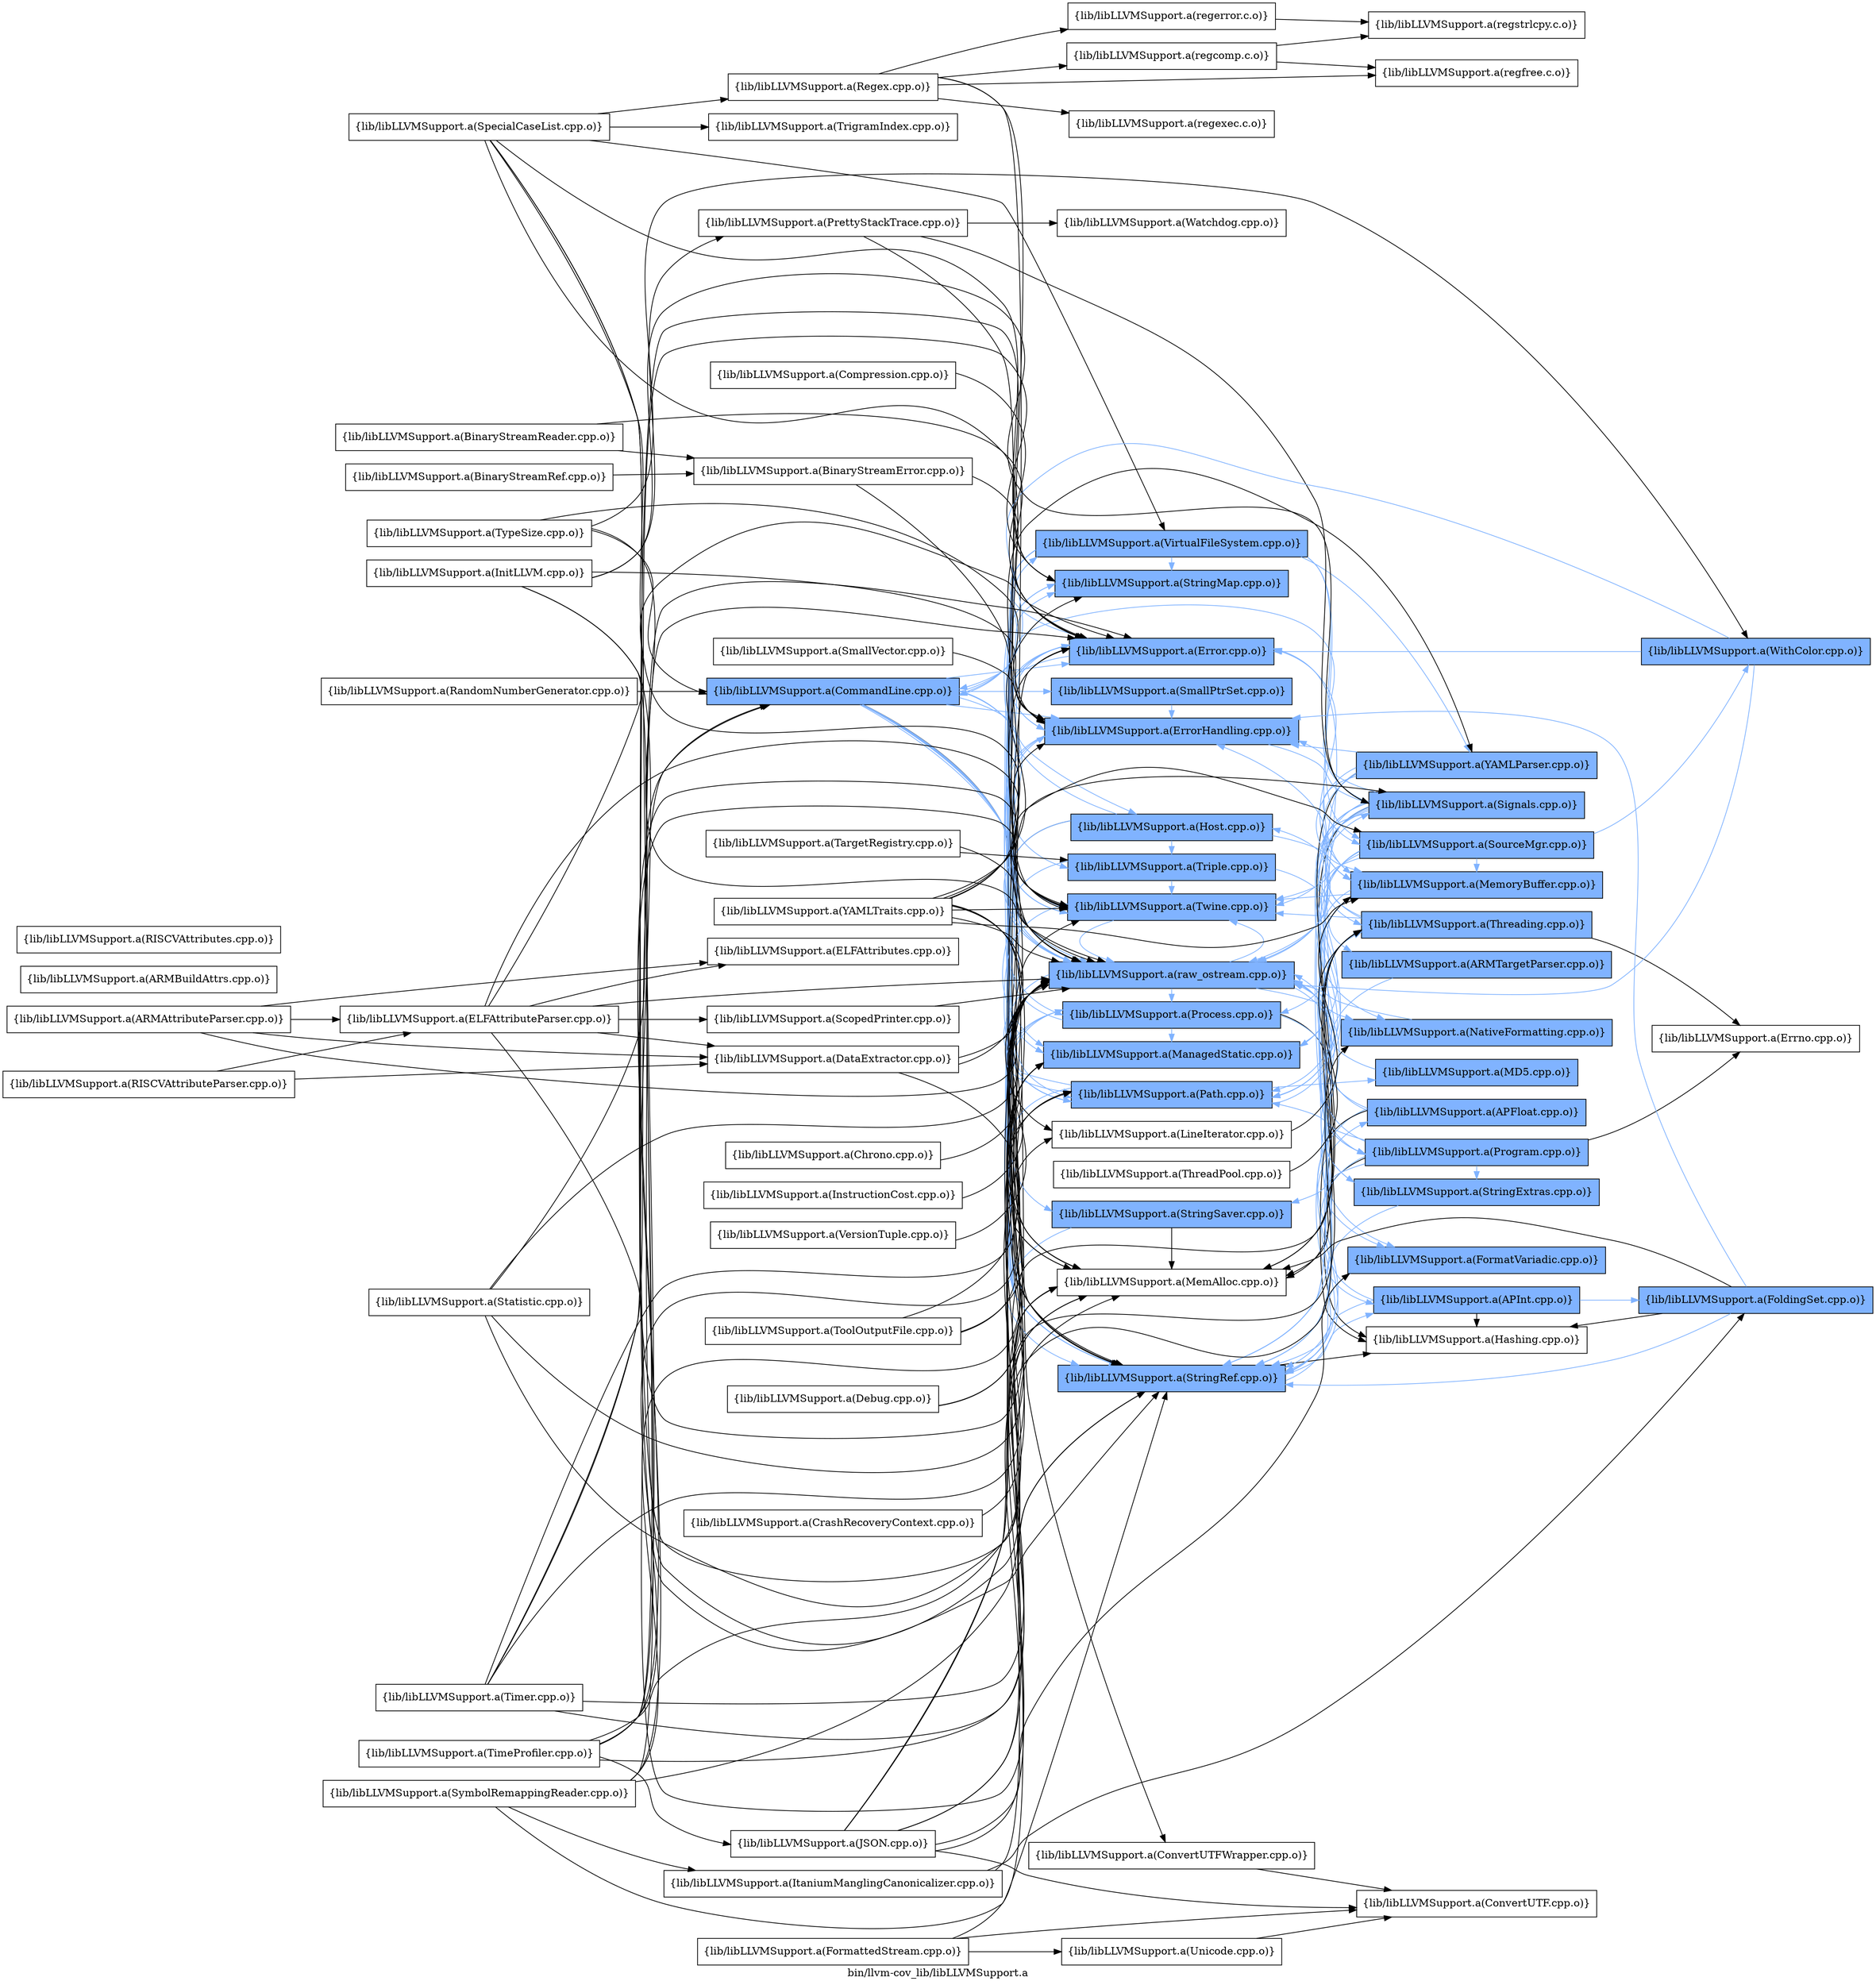 digraph "bin/llvm-cov_lib/libLLVMSupport.a" {
	label="bin/llvm-cov_lib/libLLVMSupport.a";
	rankdir=LR;
	{ rank=same; Node0x55c31b984e78;  }
	{ rank=same; Node0x55c31b9833e8; Node0x55c31b9837a8; Node0x55c31b983cf8; Node0x55c31b97ee88; Node0x55c31b97fb08; Node0x55c31b97cdb8; Node0x55c31b97f888; Node0x55c31b97f108; Node0x55c31b97f518; Node0x55c31b97d998; Node0x55c31b97c098; Node0x55c31b97c188; Node0x55c31b97b2d8; Node0x55c31b97ddf8; Node0x55c31b982358; Node0x55c31b97fbf8;  }
	{ rank=same; Node0x55c31b983438; Node0x55c31b97ca48; Node0x55c31b982f88; Node0x55c31b97ed48; Node0x55c31b97dc18; Node0x55c31b9847e8; Node0x55c31b97c778; Node0x55c31b980198; Node0x55c31b97ba08; Node0x55c31b97cbd8; Node0x55c31b980b48; Node0x55c31b97db78; Node0x55c31b97c3b8; Node0x55c31b982588; Node0x55c31b97bb48;  }
	{ rank=same; Node0x55c31b984e78;  }
	{ rank=same; Node0x55c31b9833e8; Node0x55c31b9837a8; Node0x55c31b983cf8; Node0x55c31b97ee88; Node0x55c31b97fb08; Node0x55c31b97cdb8; Node0x55c31b97f888; Node0x55c31b97f108; Node0x55c31b97f518; Node0x55c31b97d998; Node0x55c31b97c098; Node0x55c31b97c188; Node0x55c31b97b2d8; Node0x55c31b97ddf8; Node0x55c31b982358; Node0x55c31b97fbf8;  }
	{ rank=same; Node0x55c31b983438; Node0x55c31b97ca48; Node0x55c31b982f88; Node0x55c31b97ed48; Node0x55c31b97dc18; Node0x55c31b9847e8; Node0x55c31b97c778; Node0x55c31b980198; Node0x55c31b97ba08; Node0x55c31b97cbd8; Node0x55c31b980b48; Node0x55c31b97db78; Node0x55c31b97c3b8; Node0x55c31b982588; Node0x55c31b97bb48;  }

	Node0x55c31b984e78 [shape=record,shape=box,group=1,style=filled,fillcolor="0.600000 0.5 1",label="{lib/libLLVMSupport.a(CommandLine.cpp.o)}"];
	Node0x55c31b984e78 -> Node0x55c31b9833e8;
	Node0x55c31b984e78 -> Node0x55c31b9837a8[color="0.600000 0.5 1"];
	Node0x55c31b984e78 -> Node0x55c31b983cf8[color="0.600000 0.5 1"];
	Node0x55c31b984e78 -> Node0x55c31b97ee88[color="0.600000 0.5 1"];
	Node0x55c31b984e78 -> Node0x55c31b97fb08;
	Node0x55c31b984e78 -> Node0x55c31b97cdb8[color="0.600000 0.5 1"];
	Node0x55c31b984e78 -> Node0x55c31b97f888[color="0.600000 0.5 1"];
	Node0x55c31b984e78 -> Node0x55c31b97f108[color="0.600000 0.5 1"];
	Node0x55c31b984e78 -> Node0x55c31b97f518[color="0.600000 0.5 1"];
	Node0x55c31b984e78 -> Node0x55c31b97d998[color="0.600000 0.5 1"];
	Node0x55c31b984e78 -> Node0x55c31b97c098[color="0.600000 0.5 1"];
	Node0x55c31b984e78 -> Node0x55c31b97c188[color="0.600000 0.5 1"];
	Node0x55c31b984e78 -> Node0x55c31b97b2d8[color="0.600000 0.5 1"];
	Node0x55c31b984e78 -> Node0x55c31b97ddf8[color="0.600000 0.5 1"];
	Node0x55c31b984e78 -> Node0x55c31b982358[color="0.600000 0.5 1"];
	Node0x55c31b984e78 -> Node0x55c31b97fbf8[color="0.600000 0.5 1"];
	Node0x55c31b9822b8 [shape=record,shape=box,group=0,label="{lib/libLLVMSupport.a(InitLLVM.cpp.o)}"];
	Node0x55c31b9822b8 -> Node0x55c31b983cf8;
	Node0x55c31b9822b8 -> Node0x55c31b97ee88;
	Node0x55c31b9822b8 -> Node0x55c31b97fb08;
	Node0x55c31b9822b8 -> Node0x55c31b97d3a8;
	Node0x55c31b9822b8 -> Node0x55c31b97ca48;
	Node0x55c31b97f518 [shape=record,shape=box,group=1,style=filled,fillcolor="0.600000 0.5 1",label="{lib/libLLVMSupport.a(StringRef.cpp.o)}"];
	Node0x55c31b97f518 -> Node0x55c31b9837a8[color="0.600000 0.5 1"];
	Node0x55c31b97f518 -> Node0x55c31b97ed48[color="0.600000 0.5 1"];
	Node0x55c31b97f518 -> Node0x55c31b97dc18[color="0.600000 0.5 1"];
	Node0x55c31b97f518 -> Node0x55c31b9847e8;
	Node0x55c31b97b2d8 [shape=record,shape=box,group=1,style=filled,fillcolor="0.600000 0.5 1",label="{lib/libLLVMSupport.a(raw_ostream.cpp.o)}"];
	Node0x55c31b97b2d8 -> Node0x55c31b9837a8[color="0.600000 0.5 1"];
	Node0x55c31b97b2d8 -> Node0x55c31b983cf8[color="0.600000 0.5 1"];
	Node0x55c31b97b2d8 -> Node0x55c31b980b48[color="0.600000 0.5 1"];
	Node0x55c31b97b2d8 -> Node0x55c31b97db78[color="0.600000 0.5 1"];
	Node0x55c31b97b2d8 -> Node0x55c31b97c098[color="0.600000 0.5 1"];
	Node0x55c31b97b2d8 -> Node0x55c31b982358[color="0.600000 0.5 1"];
	Node0x55c31b97b2d8 -> Node0x55c31b97fbf8[color="0.600000 0.5 1"];
	Node0x55c31b97b2d8 -> Node0x55c31b97c3b8[color="0.600000 0.5 1"];
	Node0x55c31b982358 [shape=record,shape=box,group=1,style=filled,fillcolor="0.600000 0.5 1",label="{lib/libLLVMSupport.a(Path.cpp.o)}"];
	Node0x55c31b982358 -> Node0x55c31b9837a8[color="0.600000 0.5 1"];
	Node0x55c31b982358 -> Node0x55c31b97f518[color="0.600000 0.5 1"];
	Node0x55c31b982358 -> Node0x55c31b97c098[color="0.600000 0.5 1"];
	Node0x55c31b982358 -> Node0x55c31b982588[color="0.600000 0.5 1"];
	Node0x55c31b982358 -> Node0x55c31b97fbf8[color="0.600000 0.5 1"];
	Node0x55c31b982358 -> Node0x55c31b97ca48[color="0.600000 0.5 1"];
	Node0x55c31b97fbf8 [shape=record,shape=box,group=1,style=filled,fillcolor="0.600000 0.5 1",label="{lib/libLLVMSupport.a(Process.cpp.o)}"];
	Node0x55c31b97fbf8 -> Node0x55c31b9837a8[color="0.600000 0.5 1"];
	Node0x55c31b97fbf8 -> Node0x55c31b97ee88[color="0.600000 0.5 1"];
	Node0x55c31b97fbf8 -> Node0x55c31b97bb48[color="0.600000 0.5 1"];
	Node0x55c31b97fbf8 -> Node0x55c31b97f518[color="0.600000 0.5 1"];
	Node0x55c31b97fbf8 -> Node0x55c31b9847e8;
	Node0x55c31b97fbf8 -> Node0x55c31b982358[color="0.600000 0.5 1"];
	Node0x55c31b9837a8 [shape=record,shape=box,group=1,style=filled,fillcolor="0.600000 0.5 1",label="{lib/libLLVMSupport.a(Error.cpp.o)}"];
	Node0x55c31b9837a8 -> Node0x55c31b983cf8[color="0.600000 0.5 1"];
	Node0x55c31b9837a8 -> Node0x55c31b97ee88[color="0.600000 0.5 1"];
	Node0x55c31b9837a8 -> Node0x55c31b97c098[color="0.600000 0.5 1"];
	Node0x55c31b9837a8 -> Node0x55c31b97b2d8[color="0.600000 0.5 1"];
	Node0x55c31b97fb08 [shape=record,shape=box,group=0,label="{lib/libLLVMSupport.a(MemAlloc.cpp.o)}"];
	Node0x55c31b980198 [shape=record,shape=box,group=1,style=filled,fillcolor="0.600000 0.5 1",label="{lib/libLLVMSupport.a(MemoryBuffer.cpp.o)}"];
	Node0x55c31b980198 -> Node0x55c31b9837a8[color="0.600000 0.5 1"];
	Node0x55c31b980198 -> Node0x55c31b97c098[color="0.600000 0.5 1"];
	Node0x55c31b980198 -> Node0x55c31b982358[color="0.600000 0.5 1"];
	Node0x55c31b980198 -> Node0x55c31b97fbf8[color="0.600000 0.5 1"];
	Node0x55c31b980198 -> Node0x55c31b97c3b8[color="0.600000 0.5 1"];
	Node0x55c31b97cdb8 [shape=record,shape=box,group=1,style=filled,fillcolor="0.600000 0.5 1",label="{lib/libLLVMSupport.a(SmallPtrSet.cpp.o)}"];
	Node0x55c31b97cdb8 -> Node0x55c31b983cf8[color="0.600000 0.5 1"];
	Node0x55c31b984ce8 [shape=record,shape=box,group=0,label="{lib/libLLVMSupport.a(Chrono.cpp.o)}"];
	Node0x55c31b984ce8 -> Node0x55c31b97b2d8;
	Node0x55c31b97c2c8 [shape=record,shape=box,group=0,label="{lib/libLLVMSupport.a(SpecialCaseList.cpp.o)}"];
	Node0x55c31b97c2c8 -> Node0x55c31b983cf8;
	Node0x55c31b97c2c8 -> Node0x55c31b97fb08;
	Node0x55c31b97c2c8 -> Node0x55c31b97d5d8;
	Node0x55c31b97c2c8 -> Node0x55c31b97f888;
	Node0x55c31b97c2c8 -> Node0x55c31b97f518;
	Node0x55c31b97c2c8 -> Node0x55c31b9831b8;
	Node0x55c31b97c2c8 -> Node0x55c31b97c098;
	Node0x55c31b97c2c8 -> Node0x55c31b97c188;
	Node0x55c31b97f888 [shape=record,shape=box,group=1,style=filled,fillcolor="0.600000 0.5 1",label="{lib/libLLVMSupport.a(StringMap.cpp.o)}"];
	Node0x55c31b97f888 -> Node0x55c31b983cf8[color="0.600000 0.5 1"];
	Node0x55c31b983b68 [shape=record,shape=box,group=0,label="{lib/libLLVMSupport.a(ThreadPool.cpp.o)}"];
	Node0x55c31b983b68 -> Node0x55c31b982f88;
	Node0x55c31b982ee8 [shape=record,shape=box,group=0,label="{lib/libLLVMSupport.a(ToolOutputFile.cpp.o)}"];
	Node0x55c31b982ee8 -> Node0x55c31b97b2d8;
	Node0x55c31b982ee8 -> Node0x55c31b982358;
	Node0x55c31b982ee8 -> Node0x55c31b97ca48;
	Node0x55c31b97d998 [shape=record,shape=box,group=1,style=filled,fillcolor="0.600000 0.5 1",label="{lib/libLLVMSupport.a(Triple.cpp.o)}"];
	Node0x55c31b97d998 -> Node0x55c31b97f518[color="0.600000 0.5 1"];
	Node0x55c31b97d998 -> Node0x55c31b97c778[color="0.600000 0.5 1"];
	Node0x55c31b97d998 -> Node0x55c31b97c098[color="0.600000 0.5 1"];
	Node0x55c31b97c098 [shape=record,shape=box,group=1,style=filled,fillcolor="0.600000 0.5 1",label="{lib/libLLVMSupport.a(Twine.cpp.o)}"];
	Node0x55c31b97c098 -> Node0x55c31b97b2d8[color="0.600000 0.5 1"];
	Node0x55c31b97c188 [shape=record,shape=box,group=1,style=filled,fillcolor="0.600000 0.5 1",label="{lib/libLLVMSupport.a(VirtualFileSystem.cpp.o)}"];
	Node0x55c31b97c188 -> Node0x55c31b9837a8[color="0.600000 0.5 1"];
	Node0x55c31b97c188 -> Node0x55c31b97fb08;
	Node0x55c31b97c188 -> Node0x55c31b980198[color="0.600000 0.5 1"];
	Node0x55c31b97c188 -> Node0x55c31b97f888[color="0.600000 0.5 1"];
	Node0x55c31b97c188 -> Node0x55c31b97f518[color="0.600000 0.5 1"];
	Node0x55c31b97c188 -> Node0x55c31b97c098[color="0.600000 0.5 1"];
	Node0x55c31b97c188 -> Node0x55c31b97ba08[color="0.600000 0.5 1"];
	Node0x55c31b97c188 -> Node0x55c31b97cbd8[color="0.600000 0.5 1"];
	Node0x55c31b97c188 -> Node0x55c31b97b2d8[color="0.600000 0.5 1"];
	Node0x55c31b97c188 -> Node0x55c31b982358[color="0.600000 0.5 1"];
	Node0x55c31b97c3b8 [shape=record,shape=box,group=1,style=filled,fillcolor="0.600000 0.5 1",label="{lib/libLLVMSupport.a(Program.cpp.o)}"];
	Node0x55c31b97c3b8 -> Node0x55c31b97fb08;
	Node0x55c31b97c3b8 -> Node0x55c31b97bb48[color="0.600000 0.5 1"];
	Node0x55c31b97c3b8 -> Node0x55c31b97f108[color="0.600000 0.5 1"];
	Node0x55c31b97c3b8 -> Node0x55c31b97f518[color="0.600000 0.5 1"];
	Node0x55c31b97c3b8 -> Node0x55c31b97b2d8[color="0.600000 0.5 1"];
	Node0x55c31b97c3b8 -> Node0x55c31b982358[color="0.600000 0.5 1"];
	Node0x55c31b97c3b8 -> Node0x55c31b97cc28;
	Node0x55c31b9802d8 [shape=record,shape=box,group=0,label="{lib/libLLVMSupport.a(JSON.cpp.o)}"];
	Node0x55c31b9802d8 -> Node0x55c31b983438;
	Node0x55c31b9802d8 -> Node0x55c31b9837a8;
	Node0x55c31b9802d8 -> Node0x55c31b980b48;
	Node0x55c31b9802d8 -> Node0x55c31b97fb08;
	Node0x55c31b9802d8 -> Node0x55c31b97db78;
	Node0x55c31b9802d8 -> Node0x55c31b97f518;
	Node0x55c31b9802d8 -> Node0x55c31b97c098;
	Node0x55c31b9802d8 -> Node0x55c31b97b2d8;
	Node0x55c31b97d5d8 [shape=record,shape=box,group=0,label="{lib/libLLVMSupport.a(Regex.cpp.o)}"];
	Node0x55c31b97d5d8 -> Node0x55c31b97f518;
	Node0x55c31b97d5d8 -> Node0x55c31b97c098;
	Node0x55c31b97d5d8 -> Node0x55c31b97baa8;
	Node0x55c31b97d5d8 -> Node0x55c31b97fba8;
	Node0x55c31b97d5d8 -> Node0x55c31b97ef28;
	Node0x55c31b97d5d8 -> Node0x55c31b97f5b8;
	Node0x55c31b9812c8 [shape=record,shape=box,group=0,label="{lib/libLLVMSupport.a(LineIterator.cpp.o)}"];
	Node0x55c31b9812c8 -> Node0x55c31b980198;
	Node0x55c31b97bb48 [shape=record,shape=box,group=1,style=filled,fillcolor="0.600000 0.5 1",label="{lib/libLLVMSupport.a(StringExtras.cpp.o)}"];
	Node0x55c31b97bb48 -> Node0x55c31b97f518[color="0.600000 0.5 1"];
	Node0x55c31b97bb48 -> Node0x55c31b97b2d8[color="0.600000 0.5 1"];
	Node0x55c31b9833e8 [shape=record,shape=box,group=0,label="{lib/libLLVMSupport.a(ConvertUTFWrapper.cpp.o)}"];
	Node0x55c31b9833e8 -> Node0x55c31b983438;
	Node0x55c31b983cf8 [shape=record,shape=box,group=1,style=filled,fillcolor="0.600000 0.5 1",label="{lib/libLLVMSupport.a(ErrorHandling.cpp.o)}"];
	Node0x55c31b983cf8 -> Node0x55c31b97c098[color="0.600000 0.5 1"];
	Node0x55c31b983cf8 -> Node0x55c31b97b2d8[color="0.600000 0.5 1"];
	Node0x55c31b983cf8 -> Node0x55c31b97ca48[color="0.600000 0.5 1"];
	Node0x55c31b97ee88 [shape=record,shape=box,group=1,style=filled,fillcolor="0.600000 0.5 1",label="{lib/libLLVMSupport.a(ManagedStatic.cpp.o)}"];
	Node0x55c31b97ee88 -> Node0x55c31b982f88[color="0.600000 0.5 1"];
	Node0x55c31b97f108 [shape=record,shape=box,group=1,style=filled,fillcolor="0.600000 0.5 1",label="{lib/libLLVMSupport.a(StringSaver.cpp.o)}"];
	Node0x55c31b97f108 -> Node0x55c31b97fb08;
	Node0x55c31b97f108 -> Node0x55c31b97f518[color="0.600000 0.5 1"];
	Node0x55c31b97ddf8 [shape=record,shape=box,group=1,style=filled,fillcolor="0.600000 0.5 1",label="{lib/libLLVMSupport.a(Host.cpp.o)}"];
	Node0x55c31b97ddf8 -> Node0x55c31b97fb08;
	Node0x55c31b97ddf8 -> Node0x55c31b980198[color="0.600000 0.5 1"];
	Node0x55c31b97ddf8 -> Node0x55c31b97f888[color="0.600000 0.5 1"];
	Node0x55c31b97ddf8 -> Node0x55c31b97f518[color="0.600000 0.5 1"];
	Node0x55c31b97ddf8 -> Node0x55c31b97d998[color="0.600000 0.5 1"];
	Node0x55c31b97ddf8 -> Node0x55c31b97b2d8[color="0.600000 0.5 1"];
	Node0x55c31b983438 [shape=record,shape=box,group=0,label="{lib/libLLVMSupport.a(ConvertUTF.cpp.o)}"];
	Node0x55c31b97ca48 [shape=record,shape=box,group=1,style=filled,fillcolor="0.600000 0.5 1",label="{lib/libLLVMSupport.a(Signals.cpp.o)}"];
	Node0x55c31b97ca48 -> Node0x55c31b984e78[color="0.600000 0.5 1"];
	Node0x55c31b97ca48 -> Node0x55c31b983cf8[color="0.600000 0.5 1"];
	Node0x55c31b97ca48 -> Node0x55c31b980b48[color="0.600000 0.5 1"];
	Node0x55c31b97ca48 -> Node0x55c31b97ee88[color="0.600000 0.5 1"];
	Node0x55c31b97ca48 -> Node0x55c31b97fb08;
	Node0x55c31b97ca48 -> Node0x55c31b980198[color="0.600000 0.5 1"];
	Node0x55c31b97ca48 -> Node0x55c31b97db78[color="0.600000 0.5 1"];
	Node0x55c31b97ca48 -> Node0x55c31b97f518[color="0.600000 0.5 1"];
	Node0x55c31b97ca48 -> Node0x55c31b97c098[color="0.600000 0.5 1"];
	Node0x55c31b97ca48 -> Node0x55c31b97b2d8[color="0.600000 0.5 1"];
	Node0x55c31b97ca48 -> Node0x55c31b982358[color="0.600000 0.5 1"];
	Node0x55c31b97ca48 -> Node0x55c31b97c3b8[color="0.600000 0.5 1"];
	Node0x55c31b97ca48 -> Node0x55c31b982f88[color="0.600000 0.5 1"];
	Node0x55c31b981bd8 [shape=record,shape=box,group=0,label="{lib/libLLVMSupport.a(Debug.cpp.o)}"];
	Node0x55c31b981bd8 -> Node0x55c31b97ee88;
	Node0x55c31b981bd8 -> Node0x55c31b97b2d8;
	Node0x55c31b97d3a8 [shape=record,shape=box,group=0,label="{lib/libLLVMSupport.a(PrettyStackTrace.cpp.o)}"];
	Node0x55c31b97d3a8 -> Node0x55c31b97b2d8;
	Node0x55c31b97d3a8 -> Node0x55c31b97ca48;
	Node0x55c31b97d3a8 -> Node0x55c31b983c08;
	Node0x55c31b980b48 [shape=record,shape=box,group=1,style=filled,fillcolor="0.600000 0.5 1",label="{lib/libLLVMSupport.a(FormatVariadic.cpp.o)}"];
	Node0x55c31b980b48 -> Node0x55c31b97f518[color="0.600000 0.5 1"];
	Node0x55c31b97db78 [shape=record,shape=box,group=1,style=filled,fillcolor="0.600000 0.5 1",label="{lib/libLLVMSupport.a(NativeFormatting.cpp.o)}"];
	Node0x55c31b97db78 -> Node0x55c31b97b2d8[color="0.600000 0.5 1"];
	Node0x55c31b982f88 [shape=record,shape=box,group=1,style=filled,fillcolor="0.600000 0.5 1",label="{lib/libLLVMSupport.a(Threading.cpp.o)}"];
	Node0x55c31b982f88 -> Node0x55c31b983cf8[color="0.600000 0.5 1"];
	Node0x55c31b982f88 -> Node0x55c31b97fb08;
	Node0x55c31b982f88 -> Node0x55c31b97f518[color="0.600000 0.5 1"];
	Node0x55c31b982f88 -> Node0x55c31b97c098[color="0.600000 0.5 1"];
	Node0x55c31b982f88 -> Node0x55c31b97ddf8[color="0.600000 0.5 1"];
	Node0x55c31b982f88 -> Node0x55c31b97cc28;
	Node0x55c31b983c08 [shape=record,shape=box,group=0,label="{lib/libLLVMSupport.a(Watchdog.cpp.o)}"];
	Node0x55c31b97baa8 [shape=record,shape=box,group=0,label="{lib/libLLVMSupport.a(regcomp.c.o)}"];
	Node0x55c31b97baa8 -> Node0x55c31b97f5b8;
	Node0x55c31b97baa8 -> Node0x55c31b97e9d8;
	Node0x55c31b97fba8 [shape=record,shape=box,group=0,label="{lib/libLLVMSupport.a(regerror.c.o)}"];
	Node0x55c31b97fba8 -> Node0x55c31b97e9d8;
	Node0x55c31b97ef28 [shape=record,shape=box,group=0,label="{lib/libLLVMSupport.a(regexec.c.o)}"];
	Node0x55c31b97f5b8 [shape=record,shape=box,group=0,label="{lib/libLLVMSupport.a(regfree.c.o)}"];
	Node0x55c31b97bcd8 [shape=record,shape=box,group=0,label="{lib/libLLVMSupport.a(SmallVector.cpp.o)}"];
	Node0x55c31b97bcd8 -> Node0x55c31b983cf8;
	Node0x55c31b9831b8 [shape=record,shape=box,group=0,label="{lib/libLLVMSupport.a(TrigramIndex.cpp.o)}"];
	Node0x55c31b97ed48 [shape=record,shape=box,group=1,style=filled,fillcolor="0.600000 0.5 1",label="{lib/libLLVMSupport.a(APFloat.cpp.o)}"];
	Node0x55c31b97ed48 -> Node0x55c31b9837a8[color="0.600000 0.5 1"];
	Node0x55c31b97ed48 -> Node0x55c31b97f518[color="0.600000 0.5 1"];
	Node0x55c31b97ed48 -> Node0x55c31b97dc18[color="0.600000 0.5 1"];
	Node0x55c31b97ed48 -> Node0x55c31b9847e8;
	Node0x55c31b97ed48 -> Node0x55c31b97b2d8[color="0.600000 0.5 1"];
	Node0x55c31b97dc18 [shape=record,shape=box,group=1,style=filled,fillcolor="0.600000 0.5 1",label="{lib/libLLVMSupport.a(APInt.cpp.o)}"];
	Node0x55c31b97dc18 -> Node0x55c31b97f518[color="0.600000 0.5 1"];
	Node0x55c31b97dc18 -> Node0x55c31b984018[color="0.600000 0.5 1"];
	Node0x55c31b97dc18 -> Node0x55c31b9847e8;
	Node0x55c31b97dc18 -> Node0x55c31b97b2d8[color="0.600000 0.5 1"];
	Node0x55c31b9847e8 [shape=record,shape=box,group=0,label="{lib/libLLVMSupport.a(Hashing.cpp.o)}"];
	Node0x55c31b984018 [shape=record,shape=box,group=1,style=filled,fillcolor="0.600000 0.5 1",label="{lib/libLLVMSupport.a(FoldingSet.cpp.o)}"];
	Node0x55c31b984018 -> Node0x55c31b983cf8[color="0.600000 0.5 1"];
	Node0x55c31b984018 -> Node0x55c31b97fb08;
	Node0x55c31b984018 -> Node0x55c31b97f518[color="0.600000 0.5 1"];
	Node0x55c31b984018 -> Node0x55c31b9847e8;
	Node0x55c31b97c778 [shape=record,shape=box,group=1,style=filled,fillcolor="0.600000 0.5 1",label="{lib/libLLVMSupport.a(ARMTargetParser.cpp.o)}"];
	Node0x55c31b97c778 -> Node0x55c31b97f518[color="0.600000 0.5 1"];
	Node0x55c31b97ba08 [shape=record,shape=box,group=1,style=filled,fillcolor="0.600000 0.5 1",label="{lib/libLLVMSupport.a(SourceMgr.cpp.o)}"];
	Node0x55c31b97ba08 -> Node0x55c31b980198[color="0.600000 0.5 1"];
	Node0x55c31b97ba08 -> Node0x55c31b97f518[color="0.600000 0.5 1"];
	Node0x55c31b97ba08 -> Node0x55c31b97c098[color="0.600000 0.5 1"];
	Node0x55c31b97ba08 -> Node0x55c31b97f9c8[color="0.600000 0.5 1"];
	Node0x55c31b97ba08 -> Node0x55c31b97b2d8[color="0.600000 0.5 1"];
	Node0x55c31b97ba08 -> Node0x55c31b982358[color="0.600000 0.5 1"];
	Node0x55c31b97cbd8 [shape=record,shape=box,group=1,style=filled,fillcolor="0.600000 0.5 1",label="{lib/libLLVMSupport.a(YAMLParser.cpp.o)}"];
	Node0x55c31b97cbd8 -> Node0x55c31b983cf8[color="0.600000 0.5 1"];
	Node0x55c31b97cbd8 -> Node0x55c31b97fb08;
	Node0x55c31b97cbd8 -> Node0x55c31b980198[color="0.600000 0.5 1"];
	Node0x55c31b97cbd8 -> Node0x55c31b97f518[color="0.600000 0.5 1"];
	Node0x55c31b97cbd8 -> Node0x55c31b97ba08[color="0.600000 0.5 1"];
	Node0x55c31b97cbd8 -> Node0x55c31b97b2d8[color="0.600000 0.5 1"];
	Node0x55c31b97f9c8 [shape=record,shape=box,group=1,style=filled,fillcolor="0.600000 0.5 1",label="{lib/libLLVMSupport.a(WithColor.cpp.o)}"];
	Node0x55c31b97f9c8 -> Node0x55c31b984e78[color="0.600000 0.5 1"];
	Node0x55c31b97f9c8 -> Node0x55c31b9837a8[color="0.600000 0.5 1"];
	Node0x55c31b97f9c8 -> Node0x55c31b97b2d8[color="0.600000 0.5 1"];
	Node0x55c31b97beb8 [shape=record,shape=box,group=0,label="{lib/libLLVMSupport.a(Unicode.cpp.o)}"];
	Node0x55c31b97beb8 -> Node0x55c31b983438;
	Node0x55c31b97e9d8 [shape=record,shape=box,group=0,label="{lib/libLLVMSupport.a(regstrlcpy.c.o)}"];
	Node0x55c31b982588 [shape=record,shape=box,group=1,style=filled,fillcolor="0.600000 0.5 1",label="{lib/libLLVMSupport.a(MD5.cpp.o)}"];
	Node0x55c31b982588 -> Node0x55c31b97b2d8[color="0.600000 0.5 1"];
	Node0x55c31b97b328 [shape=record,shape=box,group=0,label="{lib/libLLVMSupport.a(CrashRecoveryContext.cpp.o)}"];
	Node0x55c31b97b328 -> Node0x55c31b97ee88;
	Node0x55c31b97cc28 [shape=record,shape=box,group=0,label="{lib/libLLVMSupport.a(Errno.cpp.o)}"];
	Node0x55c31b980648 [shape=record,shape=box,group=0,label="{lib/libLLVMSupport.a(DataExtractor.cpp.o)}"];
	Node0x55c31b980648 -> Node0x55c31b9837a8;
	Node0x55c31b980648 -> Node0x55c31b97f518;
	Node0x55c31b980648 -> Node0x55c31b97b2d8;
	Node0x55c31b97ea78 [shape=record,shape=box,group=0,label="{lib/libLLVMSupport.a(TargetRegistry.cpp.o)}"];
	Node0x55c31b97ea78 -> Node0x55c31b97d998;
	Node0x55c31b97ea78 -> Node0x55c31b97b2d8;
	Node0x55c31b97b648 [shape=record,shape=box,group=0,label="{lib/libLLVMSupport.a(TypeSize.cpp.o)}"];
	Node0x55c31b97b648 -> Node0x55c31b984e78;
	Node0x55c31b97b648 -> Node0x55c31b983cf8;
	Node0x55c31b97b648 -> Node0x55c31b97f9c8;
	Node0x55c31b97b648 -> Node0x55c31b97b2d8;
	Node0x55c31b983ac8 [shape=record,shape=box,group=0,label="{lib/libLLVMSupport.a(FormattedStream.cpp.o)}"];
	Node0x55c31b983ac8 -> Node0x55c31b983438;
	Node0x55c31b983ac8 -> Node0x55c31b97beb8;
	Node0x55c31b983ac8 -> Node0x55c31b97b2d8;
	Node0x55c31b984608 [shape=record,shape=box,group=0,label="{lib/libLLVMSupport.a(InstructionCost.cpp.o)}"];
	Node0x55c31b984608 -> Node0x55c31b97b2d8;
	Node0x55c31b9803c8 [shape=record,shape=box,group=0,label="{lib/libLLVMSupport.a(Statistic.cpp.o)}"];
	Node0x55c31b9803c8 -> Node0x55c31b984e78;
	Node0x55c31b9803c8 -> Node0x55c31b97ee88;
	Node0x55c31b9803c8 -> Node0x55c31b97b2d8;
	Node0x55c31b9803c8 -> Node0x55c31b982f88;
	Node0x55c31b982308 [shape=record,shape=box,group=0,label="{lib/libLLVMSupport.a(Timer.cpp.o)}"];
	Node0x55c31b982308 -> Node0x55c31b984e78;
	Node0x55c31b982308 -> Node0x55c31b97ee88;
	Node0x55c31b982308 -> Node0x55c31b97fb08;
	Node0x55c31b982308 -> Node0x55c31b97f888;
	Node0x55c31b982308 -> Node0x55c31b97b2d8;
	Node0x55c31b982308 -> Node0x55c31b982f88;
	Node0x55c31b97fe78 [shape=record,shape=box,group=0,label="{lib/libLLVMSupport.a(RandomNumberGenerator.cpp.o)}"];
	Node0x55c31b97fe78 -> Node0x55c31b984e78;
	Node0x55c31b983b18 [shape=record,shape=box,group=0,label="{lib/libLLVMSupport.a(ARMBuildAttrs.cpp.o)}"];
	Node0x55c31b982c18 [shape=record,shape=box,group=0,label="{lib/libLLVMSupport.a(ELFAttributeParser.cpp.o)}"];
	Node0x55c31b982c18 -> Node0x55c31b9837a8;
	Node0x55c31b982c18 -> Node0x55c31b97f518;
	Node0x55c31b982c18 -> Node0x55c31b97c098;
	Node0x55c31b982c18 -> Node0x55c31b97b2d8;
	Node0x55c31b982c18 -> Node0x55c31b980648;
	Node0x55c31b982c18 -> Node0x55c31b97d588;
	Node0x55c31b982c18 -> Node0x55c31b97d268;
	Node0x55c31b97ccc8 [shape=record,shape=box,group=0,label="{lib/libLLVMSupport.a(RISCVAttributes.cpp.o)}"];
	Node0x55c31b9837f8 [shape=record,shape=box,group=0,label="{lib/libLLVMSupport.a(ARMAttributeParser.cpp.o)}"];
	Node0x55c31b9837f8 -> Node0x55c31b97b2d8;
	Node0x55c31b9837f8 -> Node0x55c31b980648;
	Node0x55c31b9837f8 -> Node0x55c31b982c18;
	Node0x55c31b9837f8 -> Node0x55c31b97d588;
	Node0x55c31b97d588 [shape=record,shape=box,group=0,label="{lib/libLLVMSupport.a(ELFAttributes.cpp.o)}"];
	Node0x55c31b97d268 [shape=record,shape=box,group=0,label="{lib/libLLVMSupport.a(ScopedPrinter.cpp.o)}"];
	Node0x55c31b97d268 -> Node0x55c31b97b2d8;
	Node0x55c31b97c368 [shape=record,shape=box,group=0,label="{lib/libLLVMSupport.a(RISCVAttributeParser.cpp.o)}"];
	Node0x55c31b97c368 -> Node0x55c31b980648;
	Node0x55c31b97c368 -> Node0x55c31b982c18;
	Node0x55c31b97df38 [shape=record,shape=box,group=0,label="{lib/libLLVMSupport.a(BinaryStreamReader.cpp.o)}"];
	Node0x55c31b97df38 -> Node0x55c31b9837a8;
	Node0x55c31b97df38 -> Node0x55c31b982448;
	Node0x55c31b982448 [shape=record,shape=box,group=0,label="{lib/libLLVMSupport.a(BinaryStreamError.cpp.o)}"];
	Node0x55c31b982448 -> Node0x55c31b9837a8;
	Node0x55c31b982448 -> Node0x55c31b97b2d8;
	Node0x55c31b97dd08 [shape=record,shape=box,group=0,label="{lib/libLLVMSupport.a(BinaryStreamRef.cpp.o)}"];
	Node0x55c31b97dd08 -> Node0x55c31b982448;
	Node0x55c31b983528 [shape=record,shape=box,group=0,label="{lib/libLLVMSupport.a(Compression.cpp.o)}"];
	Node0x55c31b983528 -> Node0x55c31b9837a8;
	Node0x55c31b97c8b8 [shape=record,shape=box,group=0,label="{lib/libLLVMSupport.a(ItaniumManglingCanonicalizer.cpp.o)}"];
	Node0x55c31b97c8b8 -> Node0x55c31b97fb08;
	Node0x55c31b97c8b8 -> Node0x55c31b984018;
	Node0x55c31b97c4f8 [shape=record,shape=box,group=0,label="{lib/libLLVMSupport.a(SymbolRemappingReader.cpp.o)}"];
	Node0x55c31b97c4f8 -> Node0x55c31b9837a8;
	Node0x55c31b97c4f8 -> Node0x55c31b9812c8;
	Node0x55c31b97c4f8 -> Node0x55c31b97f518;
	Node0x55c31b97c4f8 -> Node0x55c31b97c098;
	Node0x55c31b97c4f8 -> Node0x55c31b97b2d8;
	Node0x55c31b97c4f8 -> Node0x55c31b97c8b8;
	Node0x55c31b983488 [shape=record,shape=box,group=0,label="{lib/libLLVMSupport.a(TimeProfiler.cpp.o)}"];
	Node0x55c31b983488 -> Node0x55c31b9837a8;
	Node0x55c31b983488 -> Node0x55c31b9802d8;
	Node0x55c31b983488 -> Node0x55c31b97fb08;
	Node0x55c31b983488 -> Node0x55c31b97f888;
	Node0x55c31b983488 -> Node0x55c31b97c098;
	Node0x55c31b983488 -> Node0x55c31b97b2d8;
	Node0x55c31b983488 -> Node0x55c31b982358;
	Node0x55c31b983848 [shape=record,shape=box,group=0,label="{lib/libLLVMSupport.a(YAMLTraits.cpp.o)}"];
	Node0x55c31b983848 -> Node0x55c31b983cf8;
	Node0x55c31b983848 -> Node0x55c31b9812c8;
	Node0x55c31b983848 -> Node0x55c31b97fb08;
	Node0x55c31b983848 -> Node0x55c31b980198;
	Node0x55c31b983848 -> Node0x55c31b97f888;
	Node0x55c31b983848 -> Node0x55c31b97f518;
	Node0x55c31b983848 -> Node0x55c31b97c098;
	Node0x55c31b983848 -> Node0x55c31b97ba08;
	Node0x55c31b983848 -> Node0x55c31b97cbd8;
	Node0x55c31b983848 -> Node0x55c31b97b2d8;
	Node0x55c31b982cb8 [shape=record,shape=box,group=0,label="{lib/libLLVMSupport.a(VersionTuple.cpp.o)}"];
	Node0x55c31b982cb8 -> Node0x55c31b97b2d8;
}
